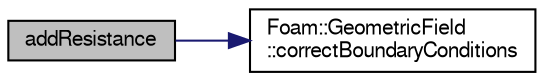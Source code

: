 digraph "addResistance"
{
  bgcolor="transparent";
  edge [fontname="FreeSans",fontsize="10",labelfontname="FreeSans",labelfontsize="10"];
  node [fontname="FreeSans",fontsize="10",shape=record];
  rankdir="LR";
  Node727 [label="addResistance",height=0.2,width=0.4,color="black", fillcolor="grey75", style="filled", fontcolor="black"];
  Node727 -> Node728 [color="midnightblue",fontsize="10",style="solid",fontname="FreeSans"];
  Node728 [label="Foam::GeometricField\l::correctBoundaryConditions",height=0.2,width=0.4,color="black",URL="$a22434.html#acaf6878ef900e593c4b20812f1b567d6",tooltip="Correct boundary field. "];
}
